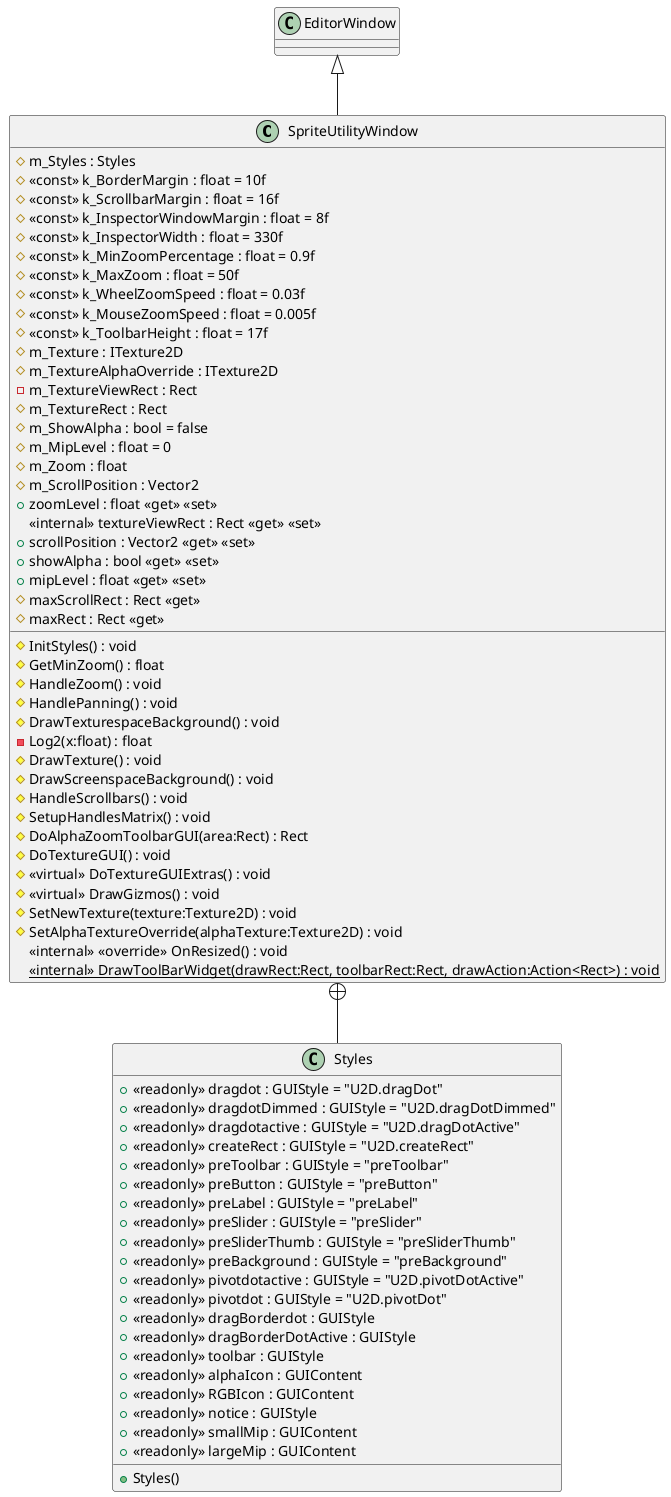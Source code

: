 @startuml
class SpriteUtilityWindow {
    # InitStyles() : void
    # m_Styles : Styles
    # <<const>> k_BorderMargin : float = 10f
    # <<const>> k_ScrollbarMargin : float = 16f
    # <<const>> k_InspectorWindowMargin : float = 8f
    # <<const>> k_InspectorWidth : float = 330f
    # <<const>> k_MinZoomPercentage : float = 0.9f
    # <<const>> k_MaxZoom : float = 50f
    # <<const>> k_WheelZoomSpeed : float = 0.03f
    # <<const>> k_MouseZoomSpeed : float = 0.005f
    # <<const>> k_ToolbarHeight : float = 17f
    # m_Texture : ITexture2D
    # m_TextureAlphaOverride : ITexture2D
    - m_TextureViewRect : Rect
    # m_TextureRect : Rect
    # m_ShowAlpha : bool = false
    # m_MipLevel : float = 0
    # m_Zoom : float
    # m_ScrollPosition : Vector2
    + zoomLevel : float <<get>> <<set>>
    <<internal>> textureViewRect : Rect <<get>> <<set>>
    + scrollPosition : Vector2 <<get>> <<set>>
    + showAlpha : bool <<get>> <<set>>
    + mipLevel : float <<get>> <<set>>
    # GetMinZoom() : float
    # HandleZoom() : void
    # HandlePanning() : void
    # maxScrollRect : Rect <<get>>
    # maxRect : Rect <<get>>
    # DrawTexturespaceBackground() : void
    - Log2(x:float) : float
    # DrawTexture() : void
    # DrawScreenspaceBackground() : void
    # HandleScrollbars() : void
    # SetupHandlesMatrix() : void
    # DoAlphaZoomToolbarGUI(area:Rect) : Rect
    # DoTextureGUI() : void
    # <<virtual>> DoTextureGUIExtras() : void
    # <<virtual>> DrawGizmos() : void
    # SetNewTexture(texture:Texture2D) : void
    # SetAlphaTextureOverride(alphaTexture:Texture2D) : void
    <<internal>> <<override>> OnResized() : void
    <<internal>> {static} DrawToolBarWidget(drawRect:Rect, toolbarRect:Rect, drawAction:Action<Rect>) : void
}
class Styles {
    + <<readonly>> dragdot : GUIStyle = "U2D.dragDot"
    + <<readonly>> dragdotDimmed : GUIStyle = "U2D.dragDotDimmed"
    + <<readonly>> dragdotactive : GUIStyle = "U2D.dragDotActive"
    + <<readonly>> createRect : GUIStyle = "U2D.createRect"
    + <<readonly>> preToolbar : GUIStyle = "preToolbar"
    + <<readonly>> preButton : GUIStyle = "preButton"
    + <<readonly>> preLabel : GUIStyle = "preLabel"
    + <<readonly>> preSlider : GUIStyle = "preSlider"
    + <<readonly>> preSliderThumb : GUIStyle = "preSliderThumb"
    + <<readonly>> preBackground : GUIStyle = "preBackground"
    + <<readonly>> pivotdotactive : GUIStyle = "U2D.pivotDotActive"
    + <<readonly>> pivotdot : GUIStyle = "U2D.pivotDot"
    + <<readonly>> dragBorderdot : GUIStyle
    + <<readonly>> dragBorderDotActive : GUIStyle
    + <<readonly>> toolbar : GUIStyle
    + <<readonly>> alphaIcon : GUIContent
    + <<readonly>> RGBIcon : GUIContent
    + <<readonly>> notice : GUIStyle
    + <<readonly>> smallMip : GUIContent
    + <<readonly>> largeMip : GUIContent
    + Styles()
}
EditorWindow <|-- SpriteUtilityWindow
SpriteUtilityWindow +-- Styles
@enduml

